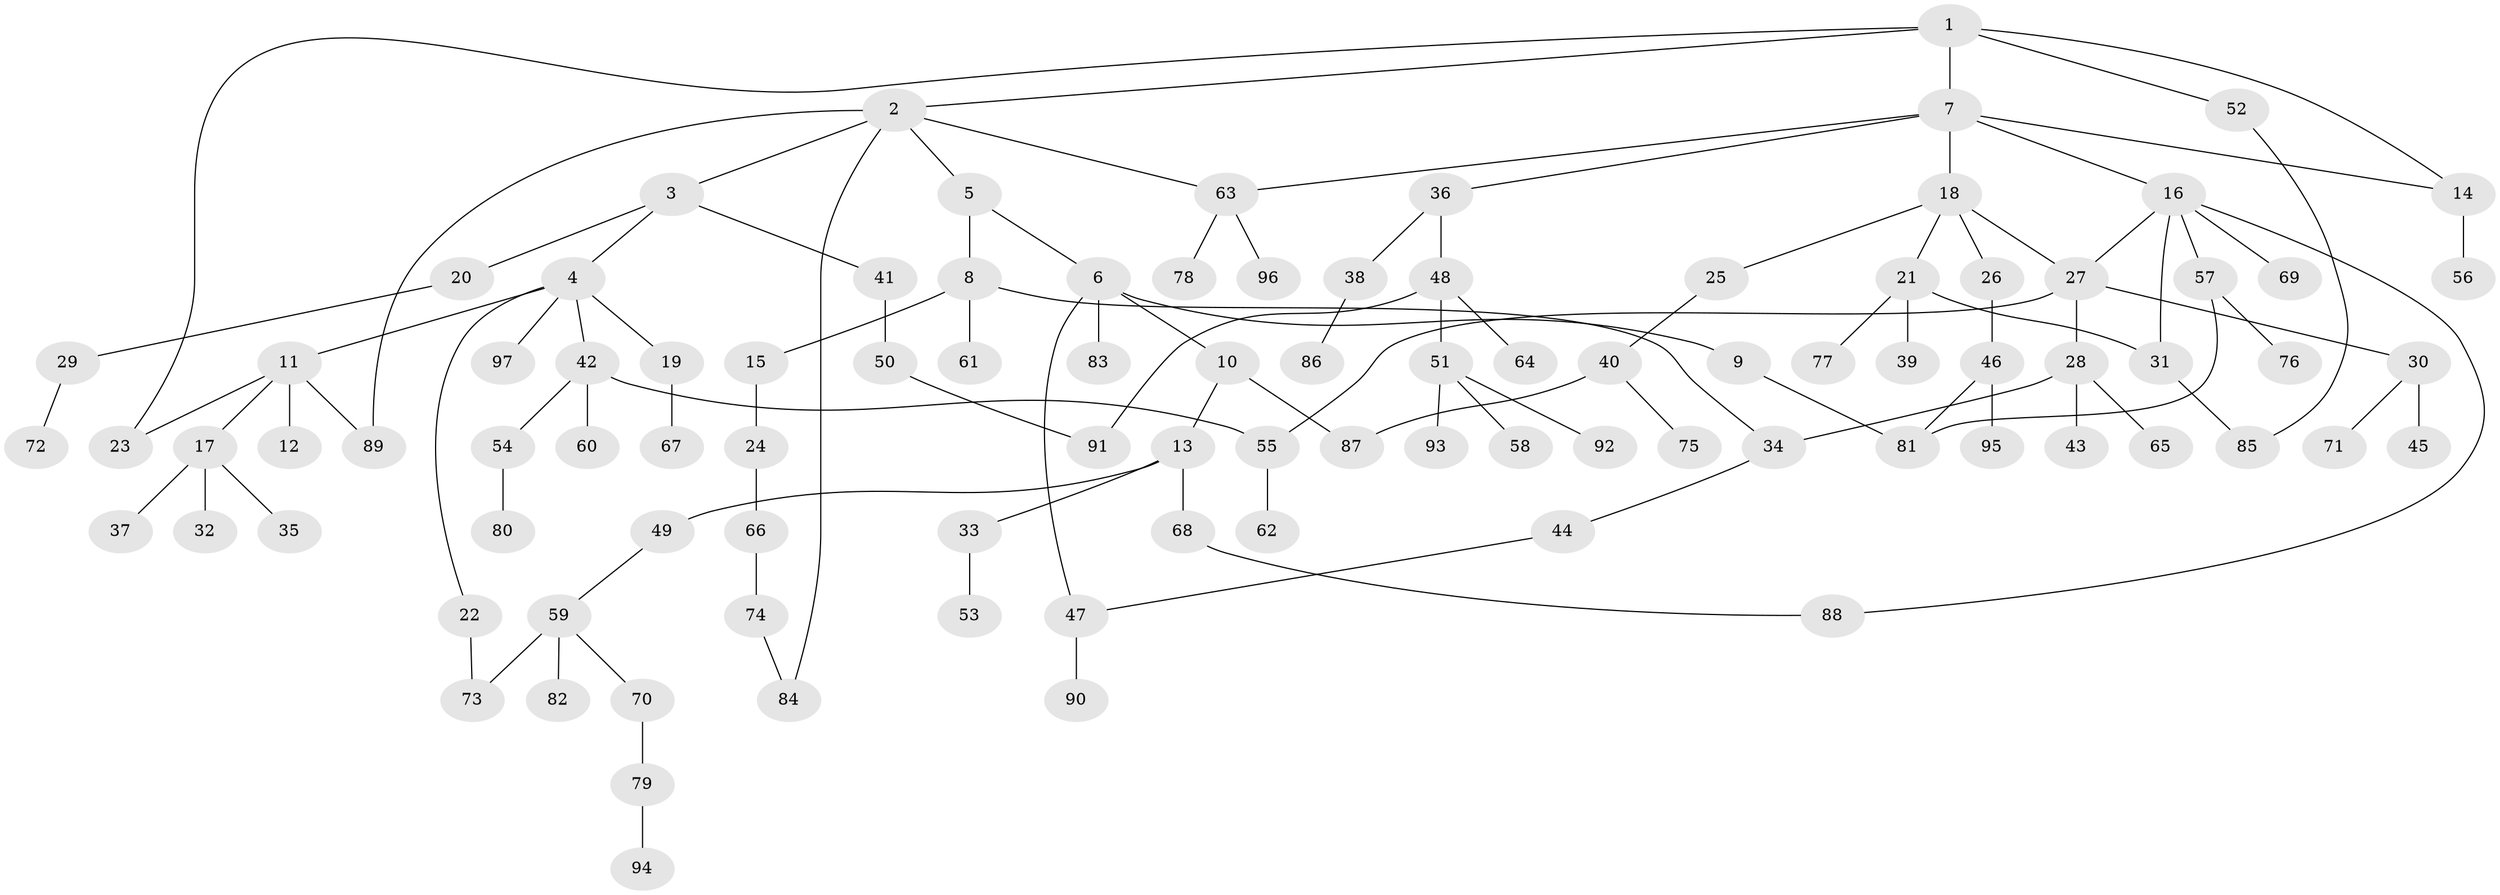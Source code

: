 // coarse degree distribution, {8: 0.017241379310344827, 2: 0.3103448275862069, 4: 0.06896551724137931, 5: 0.06896551724137931, 3: 0.25862068965517243, 1: 0.25862068965517243, 6: 0.017241379310344827}
// Generated by graph-tools (version 1.1) at 2025/36/03/04/25 23:36:13]
// undirected, 97 vertices, 113 edges
graph export_dot {
  node [color=gray90,style=filled];
  1;
  2;
  3;
  4;
  5;
  6;
  7;
  8;
  9;
  10;
  11;
  12;
  13;
  14;
  15;
  16;
  17;
  18;
  19;
  20;
  21;
  22;
  23;
  24;
  25;
  26;
  27;
  28;
  29;
  30;
  31;
  32;
  33;
  34;
  35;
  36;
  37;
  38;
  39;
  40;
  41;
  42;
  43;
  44;
  45;
  46;
  47;
  48;
  49;
  50;
  51;
  52;
  53;
  54;
  55;
  56;
  57;
  58;
  59;
  60;
  61;
  62;
  63;
  64;
  65;
  66;
  67;
  68;
  69;
  70;
  71;
  72;
  73;
  74;
  75;
  76;
  77;
  78;
  79;
  80;
  81;
  82;
  83;
  84;
  85;
  86;
  87;
  88;
  89;
  90;
  91;
  92;
  93;
  94;
  95;
  96;
  97;
  1 -- 2;
  1 -- 7;
  1 -- 23;
  1 -- 52;
  1 -- 14;
  2 -- 3;
  2 -- 5;
  2 -- 89;
  2 -- 84;
  2 -- 63;
  3 -- 4;
  3 -- 20;
  3 -- 41;
  4 -- 11;
  4 -- 19;
  4 -- 22;
  4 -- 42;
  4 -- 97;
  5 -- 6;
  5 -- 8;
  6 -- 9;
  6 -- 10;
  6 -- 47;
  6 -- 83;
  7 -- 14;
  7 -- 16;
  7 -- 18;
  7 -- 36;
  7 -- 63;
  8 -- 15;
  8 -- 34;
  8 -- 61;
  9 -- 81;
  10 -- 13;
  10 -- 87;
  11 -- 12;
  11 -- 17;
  11 -- 89;
  11 -- 23;
  13 -- 33;
  13 -- 49;
  13 -- 68;
  14 -- 56;
  15 -- 24;
  16 -- 31;
  16 -- 57;
  16 -- 69;
  16 -- 88;
  16 -- 27;
  17 -- 32;
  17 -- 35;
  17 -- 37;
  18 -- 21;
  18 -- 25;
  18 -- 26;
  18 -- 27;
  19 -- 67;
  20 -- 29;
  21 -- 39;
  21 -- 77;
  21 -- 31;
  22 -- 73;
  24 -- 66;
  25 -- 40;
  26 -- 46;
  27 -- 28;
  27 -- 30;
  27 -- 55;
  28 -- 43;
  28 -- 65;
  28 -- 34;
  29 -- 72;
  30 -- 45;
  30 -- 71;
  31 -- 85;
  33 -- 53;
  34 -- 44;
  36 -- 38;
  36 -- 48;
  38 -- 86;
  40 -- 75;
  40 -- 87;
  41 -- 50;
  42 -- 54;
  42 -- 55;
  42 -- 60;
  44 -- 47;
  46 -- 81;
  46 -- 95;
  47 -- 90;
  48 -- 51;
  48 -- 64;
  48 -- 91;
  49 -- 59;
  50 -- 91;
  51 -- 58;
  51 -- 92;
  51 -- 93;
  52 -- 85;
  54 -- 80;
  55 -- 62;
  57 -- 76;
  57 -- 81;
  59 -- 70;
  59 -- 82;
  59 -- 73;
  63 -- 78;
  63 -- 96;
  66 -- 74;
  68 -- 88;
  70 -- 79;
  74 -- 84;
  79 -- 94;
}
